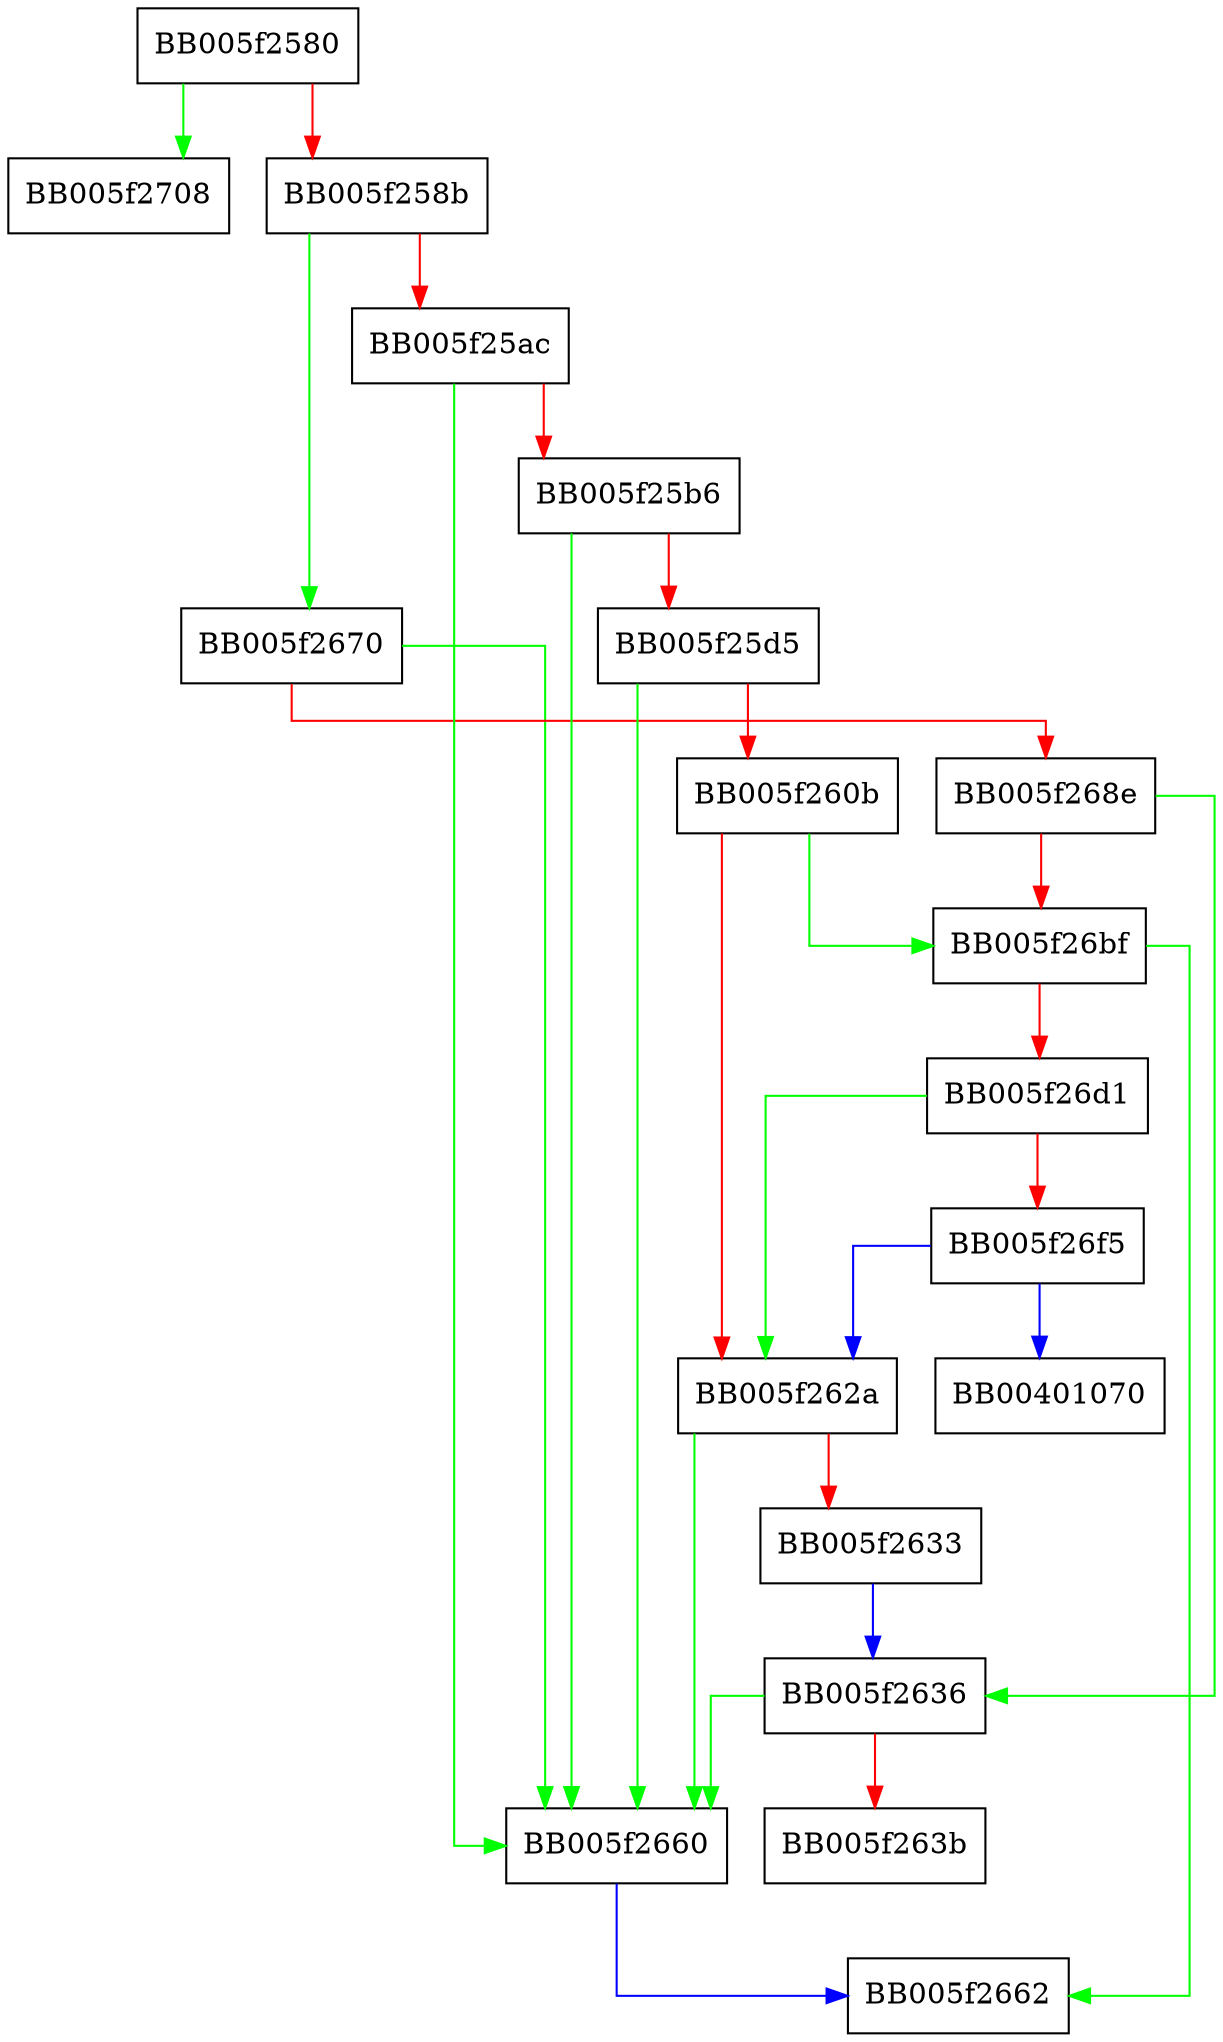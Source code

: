 digraph WPACKET_sub_memcpy__ {
  node [shape="box"];
  graph [splines=ortho];
  BB005f2580 -> BB005f2708 [color="green"];
  BB005f2580 -> BB005f258b [color="red"];
  BB005f258b -> BB005f2670 [color="green"];
  BB005f258b -> BB005f25ac [color="red"];
  BB005f25ac -> BB005f2660 [color="green"];
  BB005f25ac -> BB005f25b6 [color="red"];
  BB005f25b6 -> BB005f2660 [color="green"];
  BB005f25b6 -> BB005f25d5 [color="red"];
  BB005f25d5 -> BB005f2660 [color="green"];
  BB005f25d5 -> BB005f260b [color="red"];
  BB005f260b -> BB005f26bf [color="green"];
  BB005f260b -> BB005f262a [color="red"];
  BB005f262a -> BB005f2660 [color="green"];
  BB005f262a -> BB005f2633 [color="red"];
  BB005f2633 -> BB005f2636 [color="blue"];
  BB005f2636 -> BB005f2660 [color="green"];
  BB005f2636 -> BB005f263b [color="red"];
  BB005f2660 -> BB005f2662 [color="blue"];
  BB005f2670 -> BB005f2660 [color="green"];
  BB005f2670 -> BB005f268e [color="red"];
  BB005f268e -> BB005f2636 [color="green"];
  BB005f268e -> BB005f26bf [color="red"];
  BB005f26bf -> BB005f2662 [color="green"];
  BB005f26bf -> BB005f26d1 [color="red"];
  BB005f26d1 -> BB005f262a [color="green"];
  BB005f26d1 -> BB005f26f5 [color="red"];
  BB005f26f5 -> BB00401070 [color="blue"];
  BB005f26f5 -> BB005f262a [color="blue"];
}